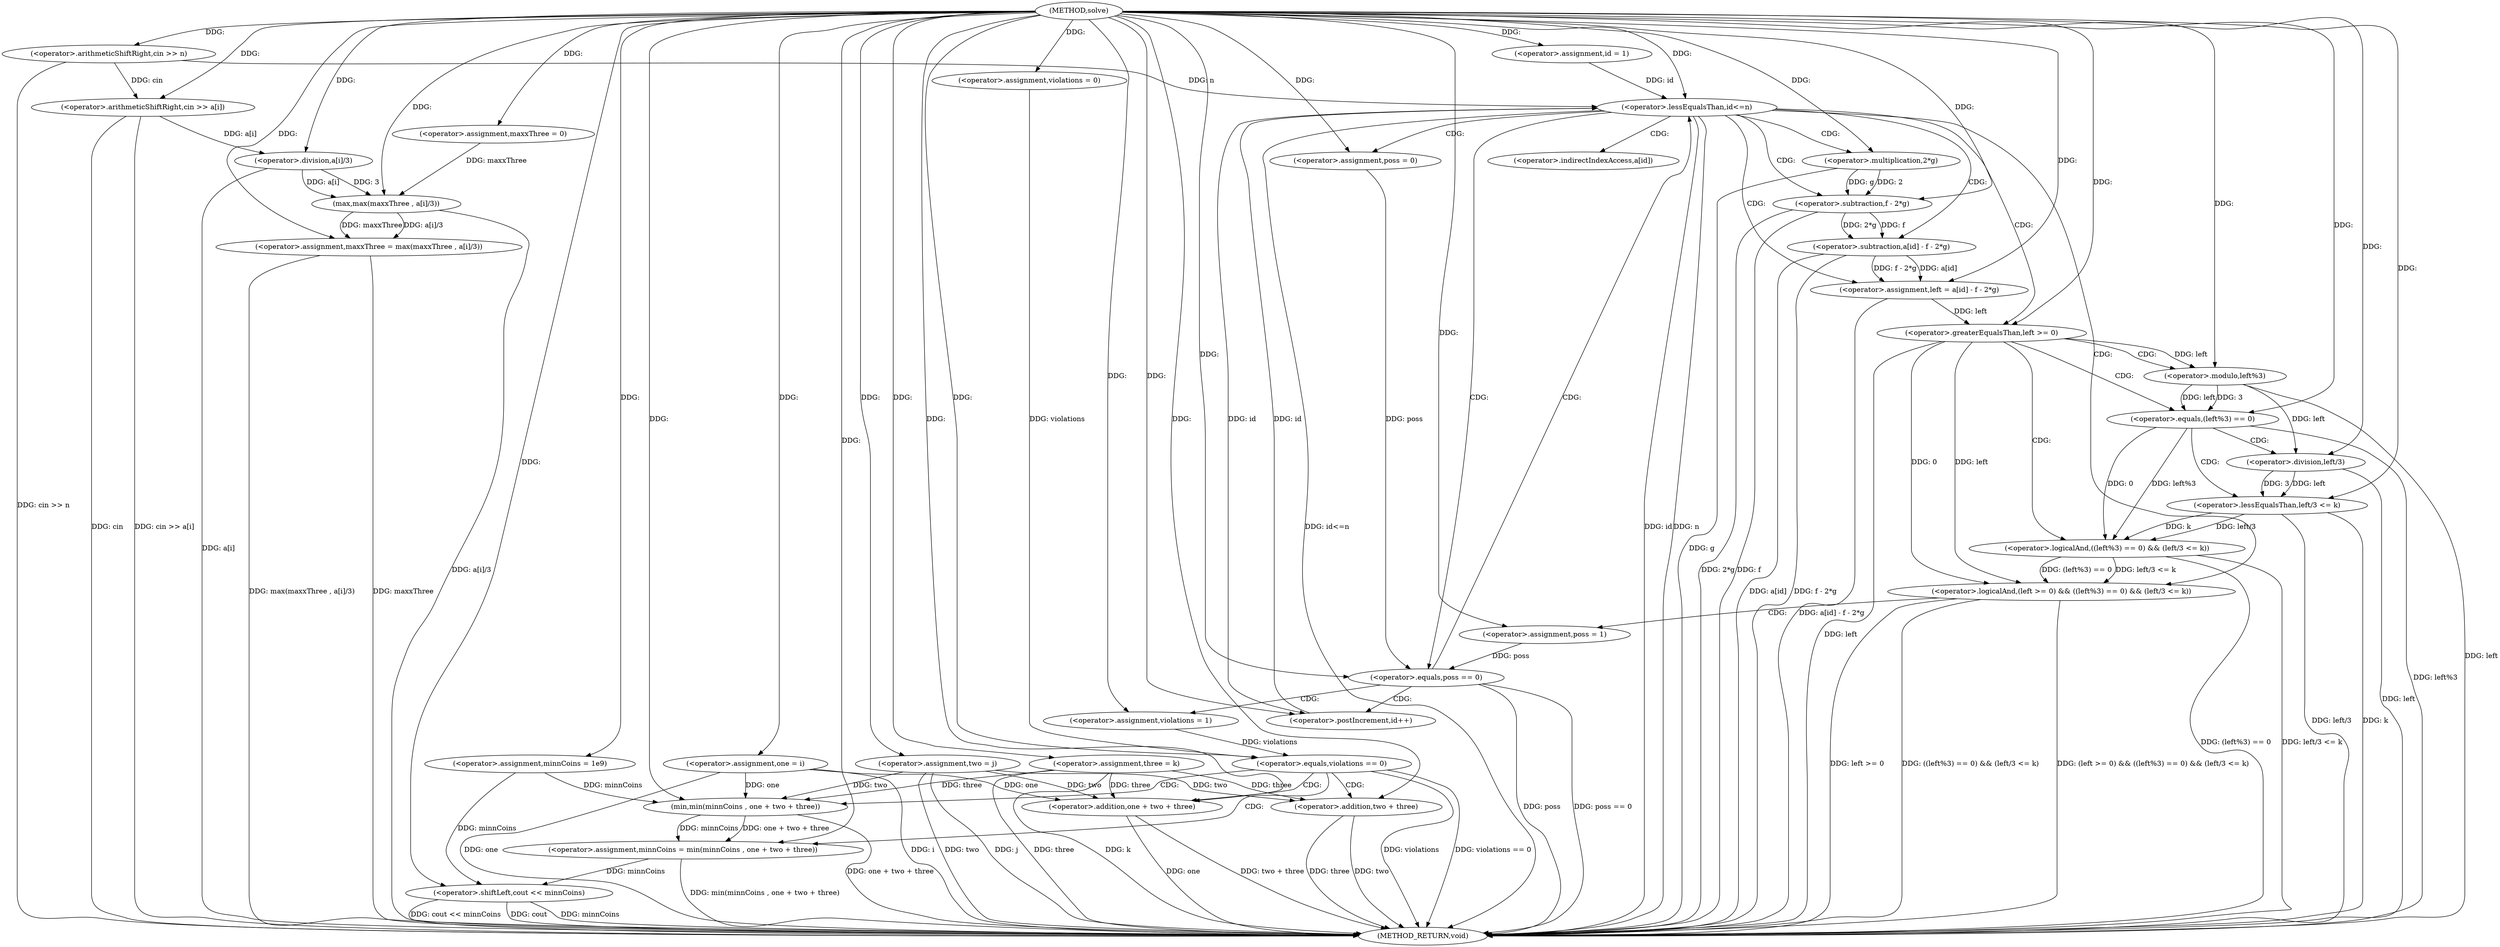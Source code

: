 digraph "solve" {  
"1000104" [label = "(METHOD,solve)" ]
"1000229" [label = "(METHOD_RETURN,void)" ]
"1000108" [label = "(<operator>.arithmeticShiftRight,cin >> n)" ]
"1000113" [label = "(<operator>.assignment,maxxThree = 0)" ]
"1000132" [label = "(<operator>.assignment,minnCoins = 1e9)" ]
"1000226" [label = "(<operator>.shiftLeft,cout << minnCoins)" ]
"1000117" [label = "(<operator>.arithmeticShiftRight,cin >> a[i])" ]
"1000122" [label = "(<operator>.assignment,maxxThree = max(maxxThree , a[i]/3))" ]
"1000124" [label = "(max,max(maxxThree , a[i]/3))" ]
"1000139" [label = "(<operator>.assignment,one = i)" ]
"1000143" [label = "(<operator>.assignment,two = j)" ]
"1000147" [label = "(<operator>.assignment,three = k)" ]
"1000151" [label = "(<operator>.assignment,violations = 0)" ]
"1000126" [label = "(<operator>.division,a[i]/3)" ]
"1000156" [label = "(<operator>.assignment,id = 1)" ]
"1000159" [label = "(<operator>.lessEqualsThan,id<=n)" ]
"1000162" [label = "(<operator>.postIncrement,id++)" ]
"1000213" [label = "(<operator>.equals,violations == 0)" ]
"1000166" [label = "(<operator>.assignment,poss = 0)" ]
"1000217" [label = "(<operator>.assignment,minnCoins = min(minnCoins , one + two + three))" ]
"1000204" [label = "(<operator>.equals,poss == 0)" ]
"1000172" [label = "(<operator>.assignment,left = a[id] - f - 2*g)" ]
"1000208" [label = "(<operator>.assignment,violations = 1)" ]
"1000219" [label = "(min,min(minnCoins , one + two + three))" ]
"1000184" [label = "(<operator>.logicalAnd,(left >= 0) && ((left%3) == 0) && (left/3 <= k))" ]
"1000221" [label = "(<operator>.addition,one + two + three)" ]
"1000174" [label = "(<operator>.subtraction,a[id] - f - 2*g)" ]
"1000200" [label = "(<operator>.assignment,poss = 1)" ]
"1000223" [label = "(<operator>.addition,two + three)" ]
"1000178" [label = "(<operator>.subtraction,f - 2*g)" ]
"1000185" [label = "(<operator>.greaterEqualsThan,left >= 0)" ]
"1000188" [label = "(<operator>.logicalAnd,((left%3) == 0) && (left/3 <= k))" ]
"1000180" [label = "(<operator>.multiplication,2*g)" ]
"1000189" [label = "(<operator>.equals,(left%3) == 0)" ]
"1000194" [label = "(<operator>.lessEqualsThan,left/3 <= k)" ]
"1000190" [label = "(<operator>.modulo,left%3)" ]
"1000195" [label = "(<operator>.division,left/3)" ]
"1000175" [label = "(<operator>.indirectIndexAccess,a[id])" ]
  "1000108" -> "1000229"  [ label = "DDG: cin >> n"] 
  "1000117" -> "1000229"  [ label = "DDG: cin"] 
  "1000117" -> "1000229"  [ label = "DDG: cin >> a[i]"] 
  "1000122" -> "1000229"  [ label = "DDG: maxxThree"] 
  "1000126" -> "1000229"  [ label = "DDG: a[i]"] 
  "1000124" -> "1000229"  [ label = "DDG: a[i]/3"] 
  "1000122" -> "1000229"  [ label = "DDG: max(maxxThree , a[i]/3)"] 
  "1000139" -> "1000229"  [ label = "DDG: one"] 
  "1000139" -> "1000229"  [ label = "DDG: i"] 
  "1000143" -> "1000229"  [ label = "DDG: two"] 
  "1000147" -> "1000229"  [ label = "DDG: three"] 
  "1000147" -> "1000229"  [ label = "DDG: k"] 
  "1000159" -> "1000229"  [ label = "DDG: id"] 
  "1000159" -> "1000229"  [ label = "DDG: n"] 
  "1000159" -> "1000229"  [ label = "DDG: id<=n"] 
  "1000174" -> "1000229"  [ label = "DDG: a[id]"] 
  "1000178" -> "1000229"  [ label = "DDG: 2*g"] 
  "1000174" -> "1000229"  [ label = "DDG: f - 2*g"] 
  "1000172" -> "1000229"  [ label = "DDG: a[id] - f - 2*g"] 
  "1000185" -> "1000229"  [ label = "DDG: left"] 
  "1000184" -> "1000229"  [ label = "DDG: left >= 0"] 
  "1000190" -> "1000229"  [ label = "DDG: left"] 
  "1000189" -> "1000229"  [ label = "DDG: left%3"] 
  "1000188" -> "1000229"  [ label = "DDG: (left%3) == 0"] 
  "1000195" -> "1000229"  [ label = "DDG: left"] 
  "1000194" -> "1000229"  [ label = "DDG: left/3"] 
  "1000194" -> "1000229"  [ label = "DDG: k"] 
  "1000188" -> "1000229"  [ label = "DDG: left/3 <= k"] 
  "1000184" -> "1000229"  [ label = "DDG: ((left%3) == 0) && (left/3 <= k)"] 
  "1000184" -> "1000229"  [ label = "DDG: (left >= 0) && ((left%3) == 0) && (left/3 <= k)"] 
  "1000204" -> "1000229"  [ label = "DDG: poss"] 
  "1000204" -> "1000229"  [ label = "DDG: poss == 0"] 
  "1000213" -> "1000229"  [ label = "DDG: violations"] 
  "1000213" -> "1000229"  [ label = "DDG: violations == 0"] 
  "1000221" -> "1000229"  [ label = "DDG: one"] 
  "1000223" -> "1000229"  [ label = "DDG: two"] 
  "1000223" -> "1000229"  [ label = "DDG: three"] 
  "1000221" -> "1000229"  [ label = "DDG: two + three"] 
  "1000219" -> "1000229"  [ label = "DDG: one + two + three"] 
  "1000217" -> "1000229"  [ label = "DDG: min(minnCoins , one + two + three)"] 
  "1000226" -> "1000229"  [ label = "DDG: minnCoins"] 
  "1000226" -> "1000229"  [ label = "DDG: cout << minnCoins"] 
  "1000178" -> "1000229"  [ label = "DDG: f"] 
  "1000226" -> "1000229"  [ label = "DDG: cout"] 
  "1000143" -> "1000229"  [ label = "DDG: j"] 
  "1000180" -> "1000229"  [ label = "DDG: g"] 
  "1000104" -> "1000113"  [ label = "DDG: "] 
  "1000104" -> "1000132"  [ label = "DDG: "] 
  "1000104" -> "1000108"  [ label = "DDG: "] 
  "1000124" -> "1000122"  [ label = "DDG: maxxThree"] 
  "1000124" -> "1000122"  [ label = "DDG: a[i]/3"] 
  "1000104" -> "1000226"  [ label = "DDG: "] 
  "1000132" -> "1000226"  [ label = "DDG: minnCoins"] 
  "1000217" -> "1000226"  [ label = "DDG: minnCoins"] 
  "1000108" -> "1000117"  [ label = "DDG: cin"] 
  "1000104" -> "1000117"  [ label = "DDG: "] 
  "1000104" -> "1000122"  [ label = "DDG: "] 
  "1000113" -> "1000124"  [ label = "DDG: maxxThree"] 
  "1000104" -> "1000124"  [ label = "DDG: "] 
  "1000126" -> "1000124"  [ label = "DDG: a[i]"] 
  "1000126" -> "1000124"  [ label = "DDG: 3"] 
  "1000104" -> "1000139"  [ label = "DDG: "] 
  "1000104" -> "1000143"  [ label = "DDG: "] 
  "1000104" -> "1000147"  [ label = "DDG: "] 
  "1000104" -> "1000151"  [ label = "DDG: "] 
  "1000117" -> "1000126"  [ label = "DDG: a[i]"] 
  "1000104" -> "1000126"  [ label = "DDG: "] 
  "1000104" -> "1000156"  [ label = "DDG: "] 
  "1000156" -> "1000159"  [ label = "DDG: id"] 
  "1000162" -> "1000159"  [ label = "DDG: id"] 
  "1000104" -> "1000159"  [ label = "DDG: "] 
  "1000108" -> "1000159"  [ label = "DDG: n"] 
  "1000159" -> "1000162"  [ label = "DDG: id"] 
  "1000104" -> "1000162"  [ label = "DDG: "] 
  "1000104" -> "1000166"  [ label = "DDG: "] 
  "1000151" -> "1000213"  [ label = "DDG: violations"] 
  "1000208" -> "1000213"  [ label = "DDG: violations"] 
  "1000104" -> "1000213"  [ label = "DDG: "] 
  "1000219" -> "1000217"  [ label = "DDG: minnCoins"] 
  "1000219" -> "1000217"  [ label = "DDG: one + two + three"] 
  "1000104" -> "1000217"  [ label = "DDG: "] 
  "1000174" -> "1000172"  [ label = "DDG: f - 2*g"] 
  "1000174" -> "1000172"  [ label = "DDG: a[id]"] 
  "1000166" -> "1000204"  [ label = "DDG: poss"] 
  "1000200" -> "1000204"  [ label = "DDG: poss"] 
  "1000104" -> "1000204"  [ label = "DDG: "] 
  "1000104" -> "1000208"  [ label = "DDG: "] 
  "1000132" -> "1000219"  [ label = "DDG: minnCoins"] 
  "1000104" -> "1000219"  [ label = "DDG: "] 
  "1000139" -> "1000219"  [ label = "DDG: one"] 
  "1000147" -> "1000219"  [ label = "DDG: three"] 
  "1000143" -> "1000219"  [ label = "DDG: two"] 
  "1000104" -> "1000172"  [ label = "DDG: "] 
  "1000139" -> "1000221"  [ label = "DDG: one"] 
  "1000104" -> "1000221"  [ label = "DDG: "] 
  "1000147" -> "1000221"  [ label = "DDG: three"] 
  "1000143" -> "1000221"  [ label = "DDG: two"] 
  "1000178" -> "1000174"  [ label = "DDG: f"] 
  "1000178" -> "1000174"  [ label = "DDG: 2*g"] 
  "1000185" -> "1000184"  [ label = "DDG: 0"] 
  "1000185" -> "1000184"  [ label = "DDG: left"] 
  "1000188" -> "1000184"  [ label = "DDG: left/3 <= k"] 
  "1000188" -> "1000184"  [ label = "DDG: (left%3) == 0"] 
  "1000104" -> "1000200"  [ label = "DDG: "] 
  "1000143" -> "1000223"  [ label = "DDG: two"] 
  "1000104" -> "1000223"  [ label = "DDG: "] 
  "1000147" -> "1000223"  [ label = "DDG: three"] 
  "1000104" -> "1000178"  [ label = "DDG: "] 
  "1000180" -> "1000178"  [ label = "DDG: g"] 
  "1000180" -> "1000178"  [ label = "DDG: 2"] 
  "1000172" -> "1000185"  [ label = "DDG: left"] 
  "1000104" -> "1000185"  [ label = "DDG: "] 
  "1000189" -> "1000188"  [ label = "DDG: 0"] 
  "1000189" -> "1000188"  [ label = "DDG: left%3"] 
  "1000194" -> "1000188"  [ label = "DDG: k"] 
  "1000194" -> "1000188"  [ label = "DDG: left/3"] 
  "1000104" -> "1000180"  [ label = "DDG: "] 
  "1000190" -> "1000189"  [ label = "DDG: left"] 
  "1000190" -> "1000189"  [ label = "DDG: 3"] 
  "1000104" -> "1000189"  [ label = "DDG: "] 
  "1000195" -> "1000194"  [ label = "DDG: 3"] 
  "1000195" -> "1000194"  [ label = "DDG: left"] 
  "1000104" -> "1000194"  [ label = "DDG: "] 
  "1000185" -> "1000190"  [ label = "DDG: left"] 
  "1000104" -> "1000190"  [ label = "DDG: "] 
  "1000190" -> "1000195"  [ label = "DDG: left"] 
  "1000104" -> "1000195"  [ label = "DDG: "] 
  "1000159" -> "1000174"  [ label = "CDG: "] 
  "1000159" -> "1000166"  [ label = "CDG: "] 
  "1000159" -> "1000180"  [ label = "CDG: "] 
  "1000159" -> "1000204"  [ label = "CDG: "] 
  "1000159" -> "1000172"  [ label = "CDG: "] 
  "1000159" -> "1000178"  [ label = "CDG: "] 
  "1000159" -> "1000175"  [ label = "CDG: "] 
  "1000159" -> "1000184"  [ label = "CDG: "] 
  "1000159" -> "1000185"  [ label = "CDG: "] 
  "1000213" -> "1000221"  [ label = "CDG: "] 
  "1000213" -> "1000219"  [ label = "CDG: "] 
  "1000213" -> "1000217"  [ label = "CDG: "] 
  "1000213" -> "1000223"  [ label = "CDG: "] 
  "1000204" -> "1000208"  [ label = "CDG: "] 
  "1000204" -> "1000159"  [ label = "CDG: "] 
  "1000204" -> "1000162"  [ label = "CDG: "] 
  "1000184" -> "1000200"  [ label = "CDG: "] 
  "1000185" -> "1000189"  [ label = "CDG: "] 
  "1000185" -> "1000188"  [ label = "CDG: "] 
  "1000185" -> "1000190"  [ label = "CDG: "] 
  "1000189" -> "1000195"  [ label = "CDG: "] 
  "1000189" -> "1000194"  [ label = "CDG: "] 
}
